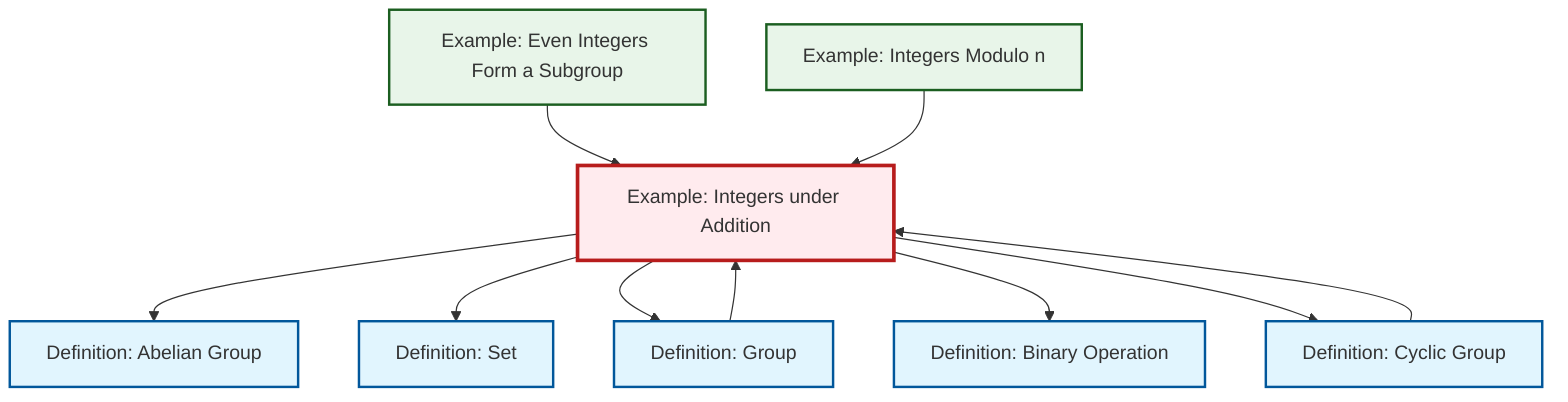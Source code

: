 graph TD
    classDef definition fill:#e1f5fe,stroke:#01579b,stroke-width:2px
    classDef theorem fill:#f3e5f5,stroke:#4a148c,stroke-width:2px
    classDef axiom fill:#fff3e0,stroke:#e65100,stroke-width:2px
    classDef example fill:#e8f5e9,stroke:#1b5e20,stroke-width:2px
    classDef current fill:#ffebee,stroke:#b71c1c,stroke-width:3px
    ex-even-integers-subgroup["Example: Even Integers Form a Subgroup"]:::example
    ex-quotient-integers-mod-n["Example: Integers Modulo n"]:::example
    def-set["Definition: Set"]:::definition
    ex-integers-addition["Example: Integers under Addition"]:::example
    def-abelian-group["Definition: Abelian Group"]:::definition
    def-binary-operation["Definition: Binary Operation"]:::definition
    def-group["Definition: Group"]:::definition
    def-cyclic-group["Definition: Cyclic Group"]:::definition
    ex-integers-addition --> def-abelian-group
    ex-even-integers-subgroup --> ex-integers-addition
    ex-integers-addition --> def-set
    ex-integers-addition --> def-group
    ex-integers-addition --> def-binary-operation
    ex-quotient-integers-mod-n --> ex-integers-addition
    ex-integers-addition --> def-cyclic-group
    def-cyclic-group --> ex-integers-addition
    def-group --> ex-integers-addition
    class ex-integers-addition current